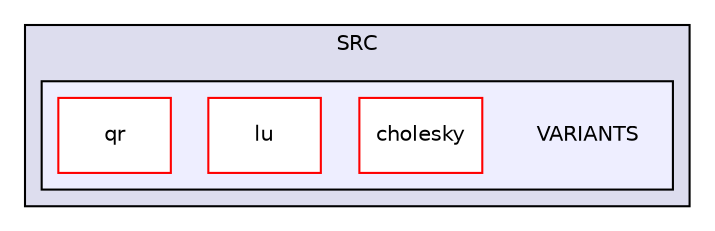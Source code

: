 digraph "libs/lapack-3.6.0/SRC/VARIANTS" {
  compound=true
  node [ fontsize="10", fontname="Helvetica"];
  edge [ labelfontsize="10", labelfontname="Helvetica"];
  subgraph clusterdir_9519b7776bf287d1993b4f43e920c7e9 {
    graph [ bgcolor="#ddddee", pencolor="black", label="SRC" fontname="Helvetica", fontsize="10", URL="dir_9519b7776bf287d1993b4f43e920c7e9.html"]
  subgraph clusterdir_526c48523a22a8b4fbfa7daee8ab8466 {
    graph [ bgcolor="#eeeeff", pencolor="black", label="" URL="dir_526c48523a22a8b4fbfa7daee8ab8466.html"];
    dir_526c48523a22a8b4fbfa7daee8ab8466 [shape=plaintext label="VARIANTS"];
    dir_65b214814f162d0bf134f206f251ae30 [shape=box label="cholesky" color="red" fillcolor="white" style="filled" URL="dir_65b214814f162d0bf134f206f251ae30.html"];
    dir_b65ea48d63a4685dd5902bc466ff06f4 [shape=box label="lu" color="red" fillcolor="white" style="filled" URL="dir_b65ea48d63a4685dd5902bc466ff06f4.html"];
    dir_68a033b02755f122acc63a198fea9538 [shape=box label="qr" color="red" fillcolor="white" style="filled" URL="dir_68a033b02755f122acc63a198fea9538.html"];
  }
  }
}
